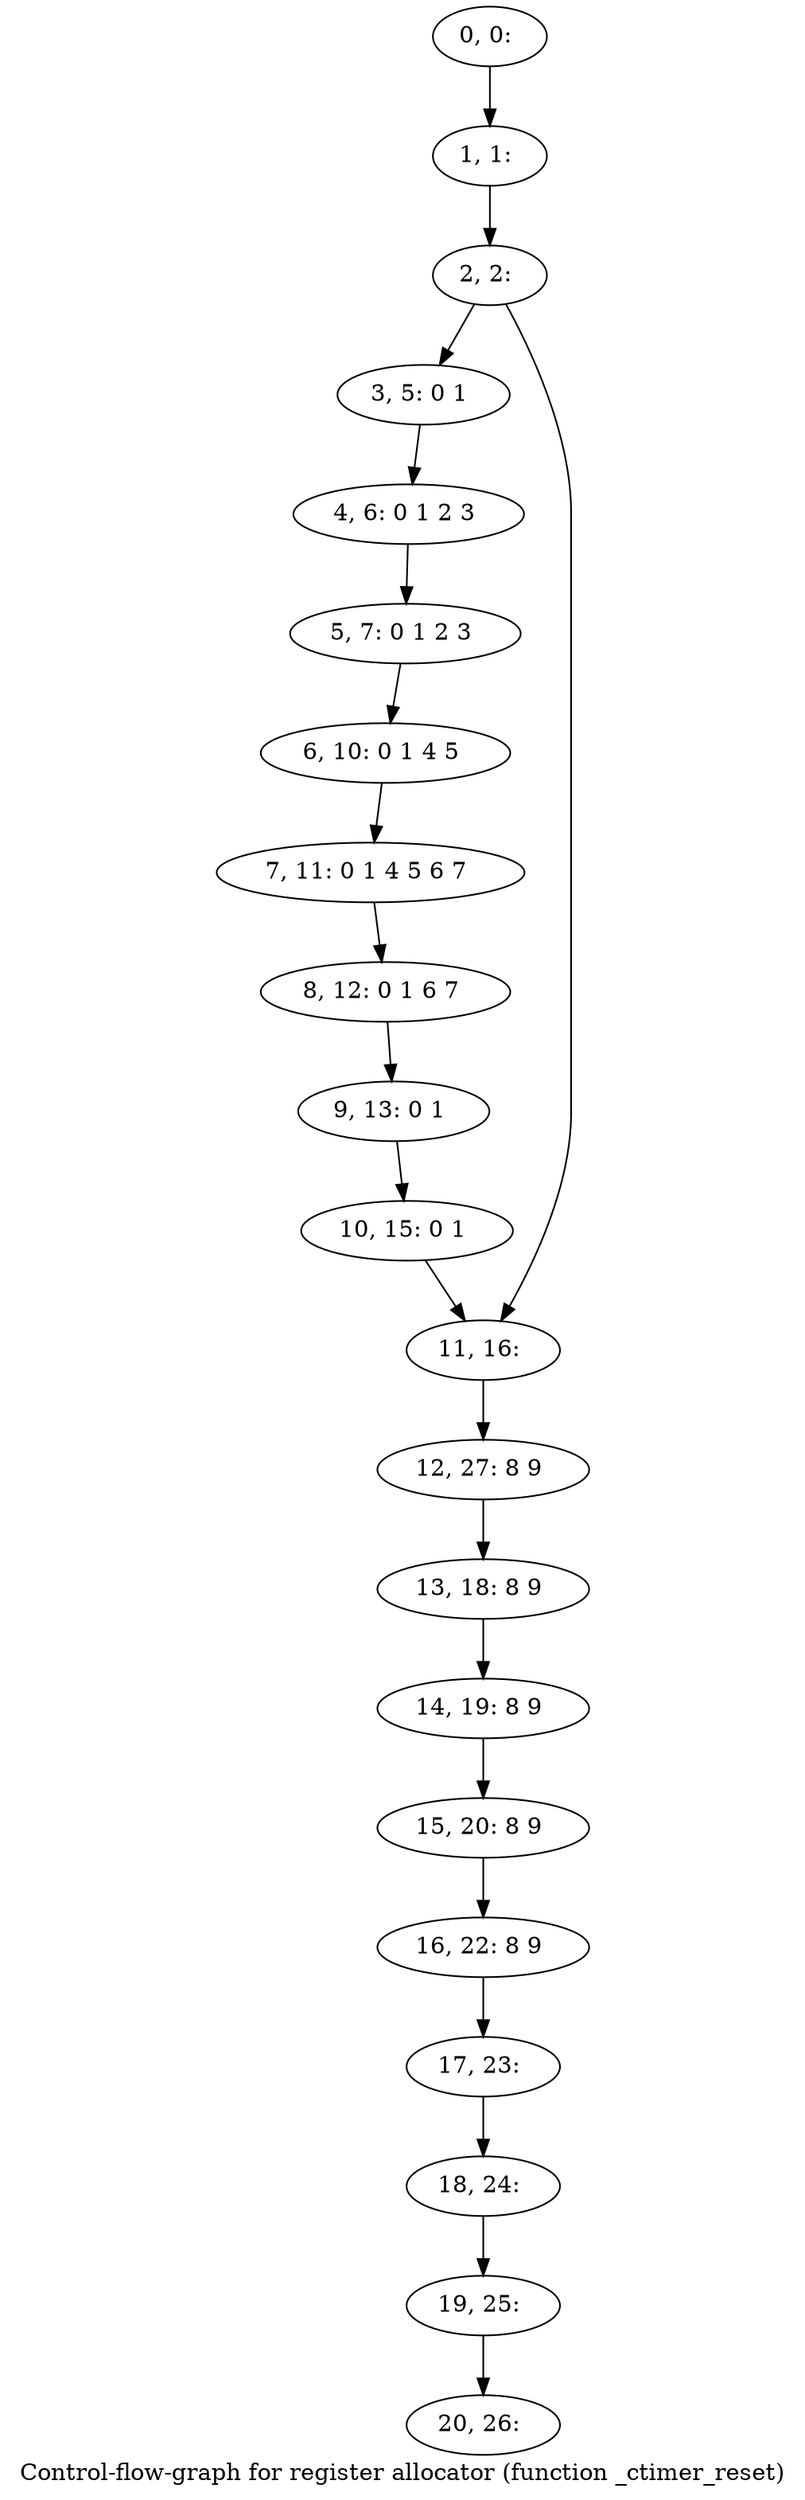 digraph G {
graph [label="Control-flow-graph for register allocator (function _ctimer_reset)"]
0[label="0, 0: "];
1[label="1, 1: "];
2[label="2, 2: "];
3[label="3, 5: 0 1 "];
4[label="4, 6: 0 1 2 3 "];
5[label="5, 7: 0 1 2 3 "];
6[label="6, 10: 0 1 4 5 "];
7[label="7, 11: 0 1 4 5 6 7 "];
8[label="8, 12: 0 1 6 7 "];
9[label="9, 13: 0 1 "];
10[label="10, 15: 0 1 "];
11[label="11, 16: "];
12[label="12, 27: 8 9 "];
13[label="13, 18: 8 9 "];
14[label="14, 19: 8 9 "];
15[label="15, 20: 8 9 "];
16[label="16, 22: 8 9 "];
17[label="17, 23: "];
18[label="18, 24: "];
19[label="19, 25: "];
20[label="20, 26: "];
0->1 ;
1->2 ;
2->3 ;
2->11 ;
3->4 ;
4->5 ;
5->6 ;
6->7 ;
7->8 ;
8->9 ;
9->10 ;
10->11 ;
11->12 ;
12->13 ;
13->14 ;
14->15 ;
15->16 ;
16->17 ;
17->18 ;
18->19 ;
19->20 ;
}
